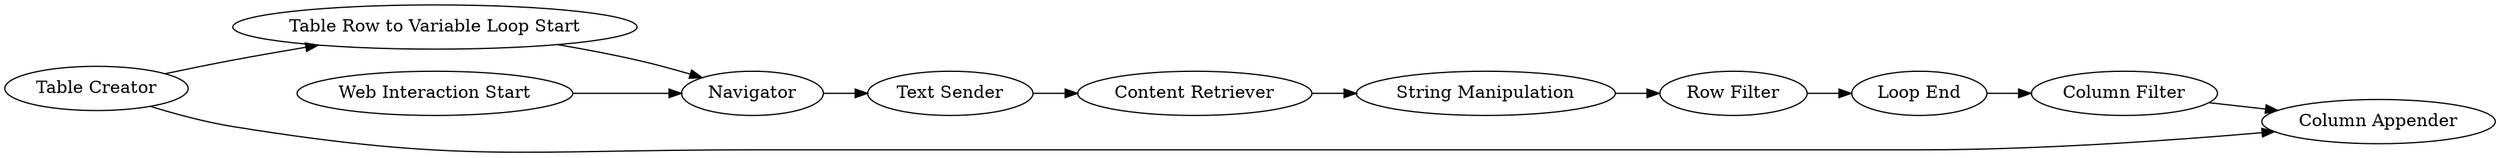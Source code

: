 digraph {
	13 -> 15
	12 -> 13
	4 -> 3
	3 -> 2
	4 -> 14
	15 -> 16
	16 -> 14
	6 -> 12
	5 -> 6
	1 -> 2
	2 -> 5
	5 [label="Text Sender"]
	16 [label="Column Filter"]
	13 [label="Row Filter"]
	1 [label="Web Interaction Start"]
	4 [label="Table Creator"]
	6 [label="Content Retriever"]
	15 [label="Loop End"]
	14 [label="Column Appender"]
	3 [label="Table Row to Variable Loop Start"]
	2 [label=Navigator]
	12 [label="String Manipulation"]
	rankdir=LR
}
